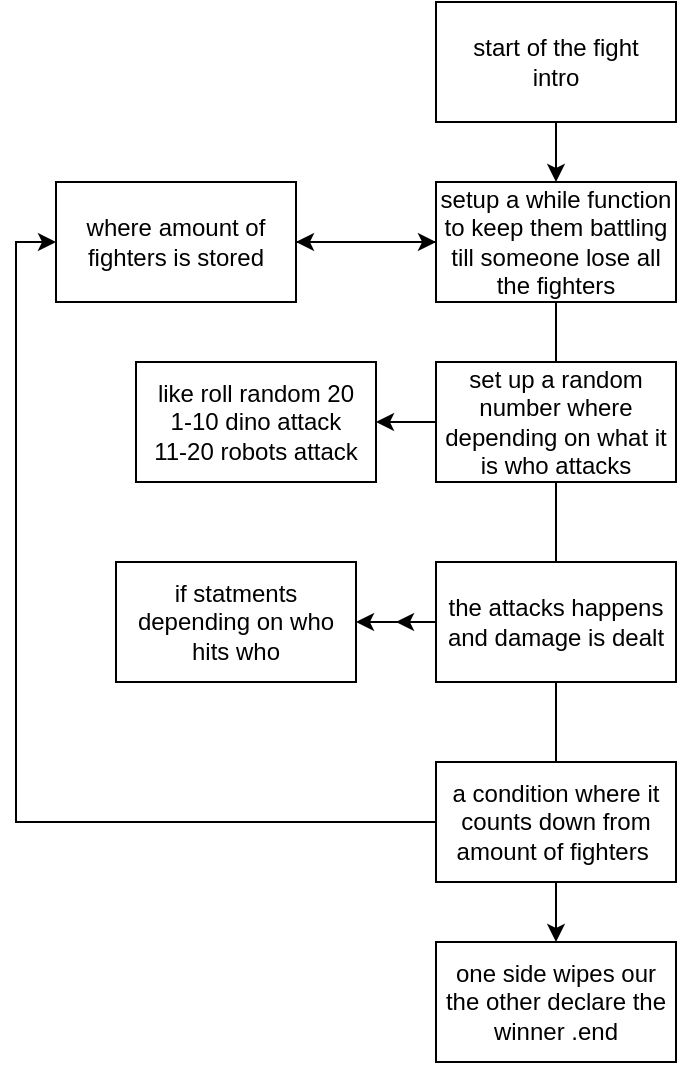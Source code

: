 <mxfile version="14.8.6" type="device"><diagram id="2HZs6c1AkfSWgdq9F9BH" name="Page-1"><mxGraphModel dx="1422" dy="762" grid="1" gridSize="10" guides="1" tooltips="1" connect="1" arrows="1" fold="1" page="1" pageScale="1" pageWidth="850" pageHeight="1100" math="0" shadow="0"><root><mxCell id="0"/><mxCell id="1" parent="0"/><mxCell id="zgpLaoxaqzMqhfPIAVHX-3" value="" style="edgeStyle=orthogonalEdgeStyle;rounded=0;orthogonalLoop=1;jettySize=auto;html=1;" parent="1" source="zgpLaoxaqzMqhfPIAVHX-1" target="zgpLaoxaqzMqhfPIAVHX-2" edge="1"><mxGeometry relative="1" as="geometry"/></mxCell><mxCell id="zgpLaoxaqzMqhfPIAVHX-1" value="start of the fight&lt;br&gt;intro" style="rounded=0;whiteSpace=wrap;html=1;" parent="1" vertex="1"><mxGeometry x="350" y="70" width="120" height="60" as="geometry"/></mxCell><mxCell id="zgpLaoxaqzMqhfPIAVHX-4" style="edgeStyle=orthogonalEdgeStyle;rounded=0;orthogonalLoop=1;jettySize=auto;html=1;" parent="1" source="zgpLaoxaqzMqhfPIAVHX-2" edge="1"><mxGeometry relative="1" as="geometry"><mxPoint x="410" y="300" as="targetPoint"/></mxGeometry></mxCell><mxCell id="zgpLaoxaqzMqhfPIAVHX-19" style="edgeStyle=orthogonalEdgeStyle;rounded=0;orthogonalLoop=1;jettySize=auto;html=1;" parent="1" source="zgpLaoxaqzMqhfPIAVHX-2" edge="1"><mxGeometry relative="1" as="geometry"><mxPoint x="280" y="190" as="targetPoint"/></mxGeometry></mxCell><mxCell id="zgpLaoxaqzMqhfPIAVHX-2" value="setup a while function&lt;br&gt;to keep them battling till someone lose all the fighters" style="rounded=0;whiteSpace=wrap;html=1;" parent="1" vertex="1"><mxGeometry x="350" y="160" width="120" height="60" as="geometry"/></mxCell><mxCell id="zgpLaoxaqzMqhfPIAVHX-6" style="edgeStyle=orthogonalEdgeStyle;rounded=0;orthogonalLoop=1;jettySize=auto;html=1;" parent="1" source="zgpLaoxaqzMqhfPIAVHX-5" edge="1"><mxGeometry relative="1" as="geometry"><mxPoint x="410" y="460" as="targetPoint"/></mxGeometry></mxCell><mxCell id="zgpLaoxaqzMqhfPIAVHX-10" style="edgeStyle=orthogonalEdgeStyle;rounded=0;orthogonalLoop=1;jettySize=auto;html=1;" parent="1" source="zgpLaoxaqzMqhfPIAVHX-5" edge="1"><mxGeometry relative="1" as="geometry"><mxPoint x="320" y="280" as="targetPoint"/></mxGeometry></mxCell><mxCell id="zgpLaoxaqzMqhfPIAVHX-5" value="set up a random number where depending on what it is who attacks" style="rounded=0;whiteSpace=wrap;html=1;" parent="1" vertex="1"><mxGeometry x="350" y="250" width="120" height="60" as="geometry"/></mxCell><mxCell id="zgpLaoxaqzMqhfPIAVHX-15" style="edgeStyle=orthogonalEdgeStyle;rounded=0;orthogonalLoop=1;jettySize=auto;html=1;" parent="1" source="zgpLaoxaqzMqhfPIAVHX-7" edge="1"><mxGeometry relative="1" as="geometry"><mxPoint x="330" y="380" as="targetPoint"/></mxGeometry></mxCell><mxCell id="zgpLaoxaqzMqhfPIAVHX-17" style="edgeStyle=orthogonalEdgeStyle;rounded=0;orthogonalLoop=1;jettySize=auto;html=1;entryX=1;entryY=0.5;entryDx=0;entryDy=0;" parent="1" source="zgpLaoxaqzMqhfPIAVHX-7" target="zgpLaoxaqzMqhfPIAVHX-16" edge="1"><mxGeometry relative="1" as="geometry"/></mxCell><mxCell id="zgpLaoxaqzMqhfPIAVHX-7" value="the attacks happens and damage is dealt" style="rounded=0;whiteSpace=wrap;html=1;" parent="1" vertex="1"><mxGeometry x="350" y="350" width="120" height="60" as="geometry"/></mxCell><mxCell id="zgpLaoxaqzMqhfPIAVHX-14" value="like roll random 20&lt;br&gt;1-10 dino attack&lt;br&gt;11-20 robots attack" style="rounded=0;whiteSpace=wrap;html=1;" parent="1" vertex="1"><mxGeometry x="200" y="250" width="120" height="60" as="geometry"/></mxCell><mxCell id="zgpLaoxaqzMqhfPIAVHX-16" value="if statments depending on who hits who" style="rounded=0;whiteSpace=wrap;html=1;" parent="1" vertex="1"><mxGeometry x="190" y="350" width="120" height="60" as="geometry"/></mxCell><mxCell id="zgpLaoxaqzMqhfPIAVHX-22" style="edgeStyle=orthogonalEdgeStyle;rounded=0;orthogonalLoop=1;jettySize=auto;html=1;entryX=0;entryY=0.5;entryDx=0;entryDy=0;" parent="1" source="zgpLaoxaqzMqhfPIAVHX-20" target="zgpLaoxaqzMqhfPIAVHX-21" edge="1"><mxGeometry relative="1" as="geometry"><mxPoint x="140" y="210" as="targetPoint"/></mxGeometry></mxCell><mxCell id="zgpLaoxaqzMqhfPIAVHX-28" style="edgeStyle=orthogonalEdgeStyle;rounded=0;orthogonalLoop=1;jettySize=auto;html=1;exitX=0.5;exitY=1;exitDx=0;exitDy=0;" parent="1" source="zgpLaoxaqzMqhfPIAVHX-20" target="zgpLaoxaqzMqhfPIAVHX-29" edge="1"><mxGeometry relative="1" as="geometry"><mxPoint x="410" y="550" as="targetPoint"/></mxGeometry></mxCell><mxCell id="zgpLaoxaqzMqhfPIAVHX-20" value="a condition where it counts down from amount of fighters&amp;nbsp;" style="rounded=0;whiteSpace=wrap;html=1;" parent="1" vertex="1"><mxGeometry x="350" y="450" width="120" height="60" as="geometry"/></mxCell><mxCell id="zgpLaoxaqzMqhfPIAVHX-27" style="edgeStyle=orthogonalEdgeStyle;rounded=0;orthogonalLoop=1;jettySize=auto;html=1;" parent="1" source="zgpLaoxaqzMqhfPIAVHX-21" edge="1"><mxGeometry relative="1" as="geometry"><mxPoint x="350" y="190" as="targetPoint"/></mxGeometry></mxCell><mxCell id="zgpLaoxaqzMqhfPIAVHX-21" value="where amount of fighters is stored" style="rounded=0;whiteSpace=wrap;html=1;" parent="1" vertex="1"><mxGeometry x="160" y="160" width="120" height="60" as="geometry"/></mxCell><mxCell id="zgpLaoxaqzMqhfPIAVHX-29" value="one side wipes our the other declare the winner .end" style="rounded=0;whiteSpace=wrap;html=1;" parent="1" vertex="1"><mxGeometry x="350" y="540" width="120" height="60" as="geometry"/></mxCell></root></mxGraphModel></diagram></mxfile>
